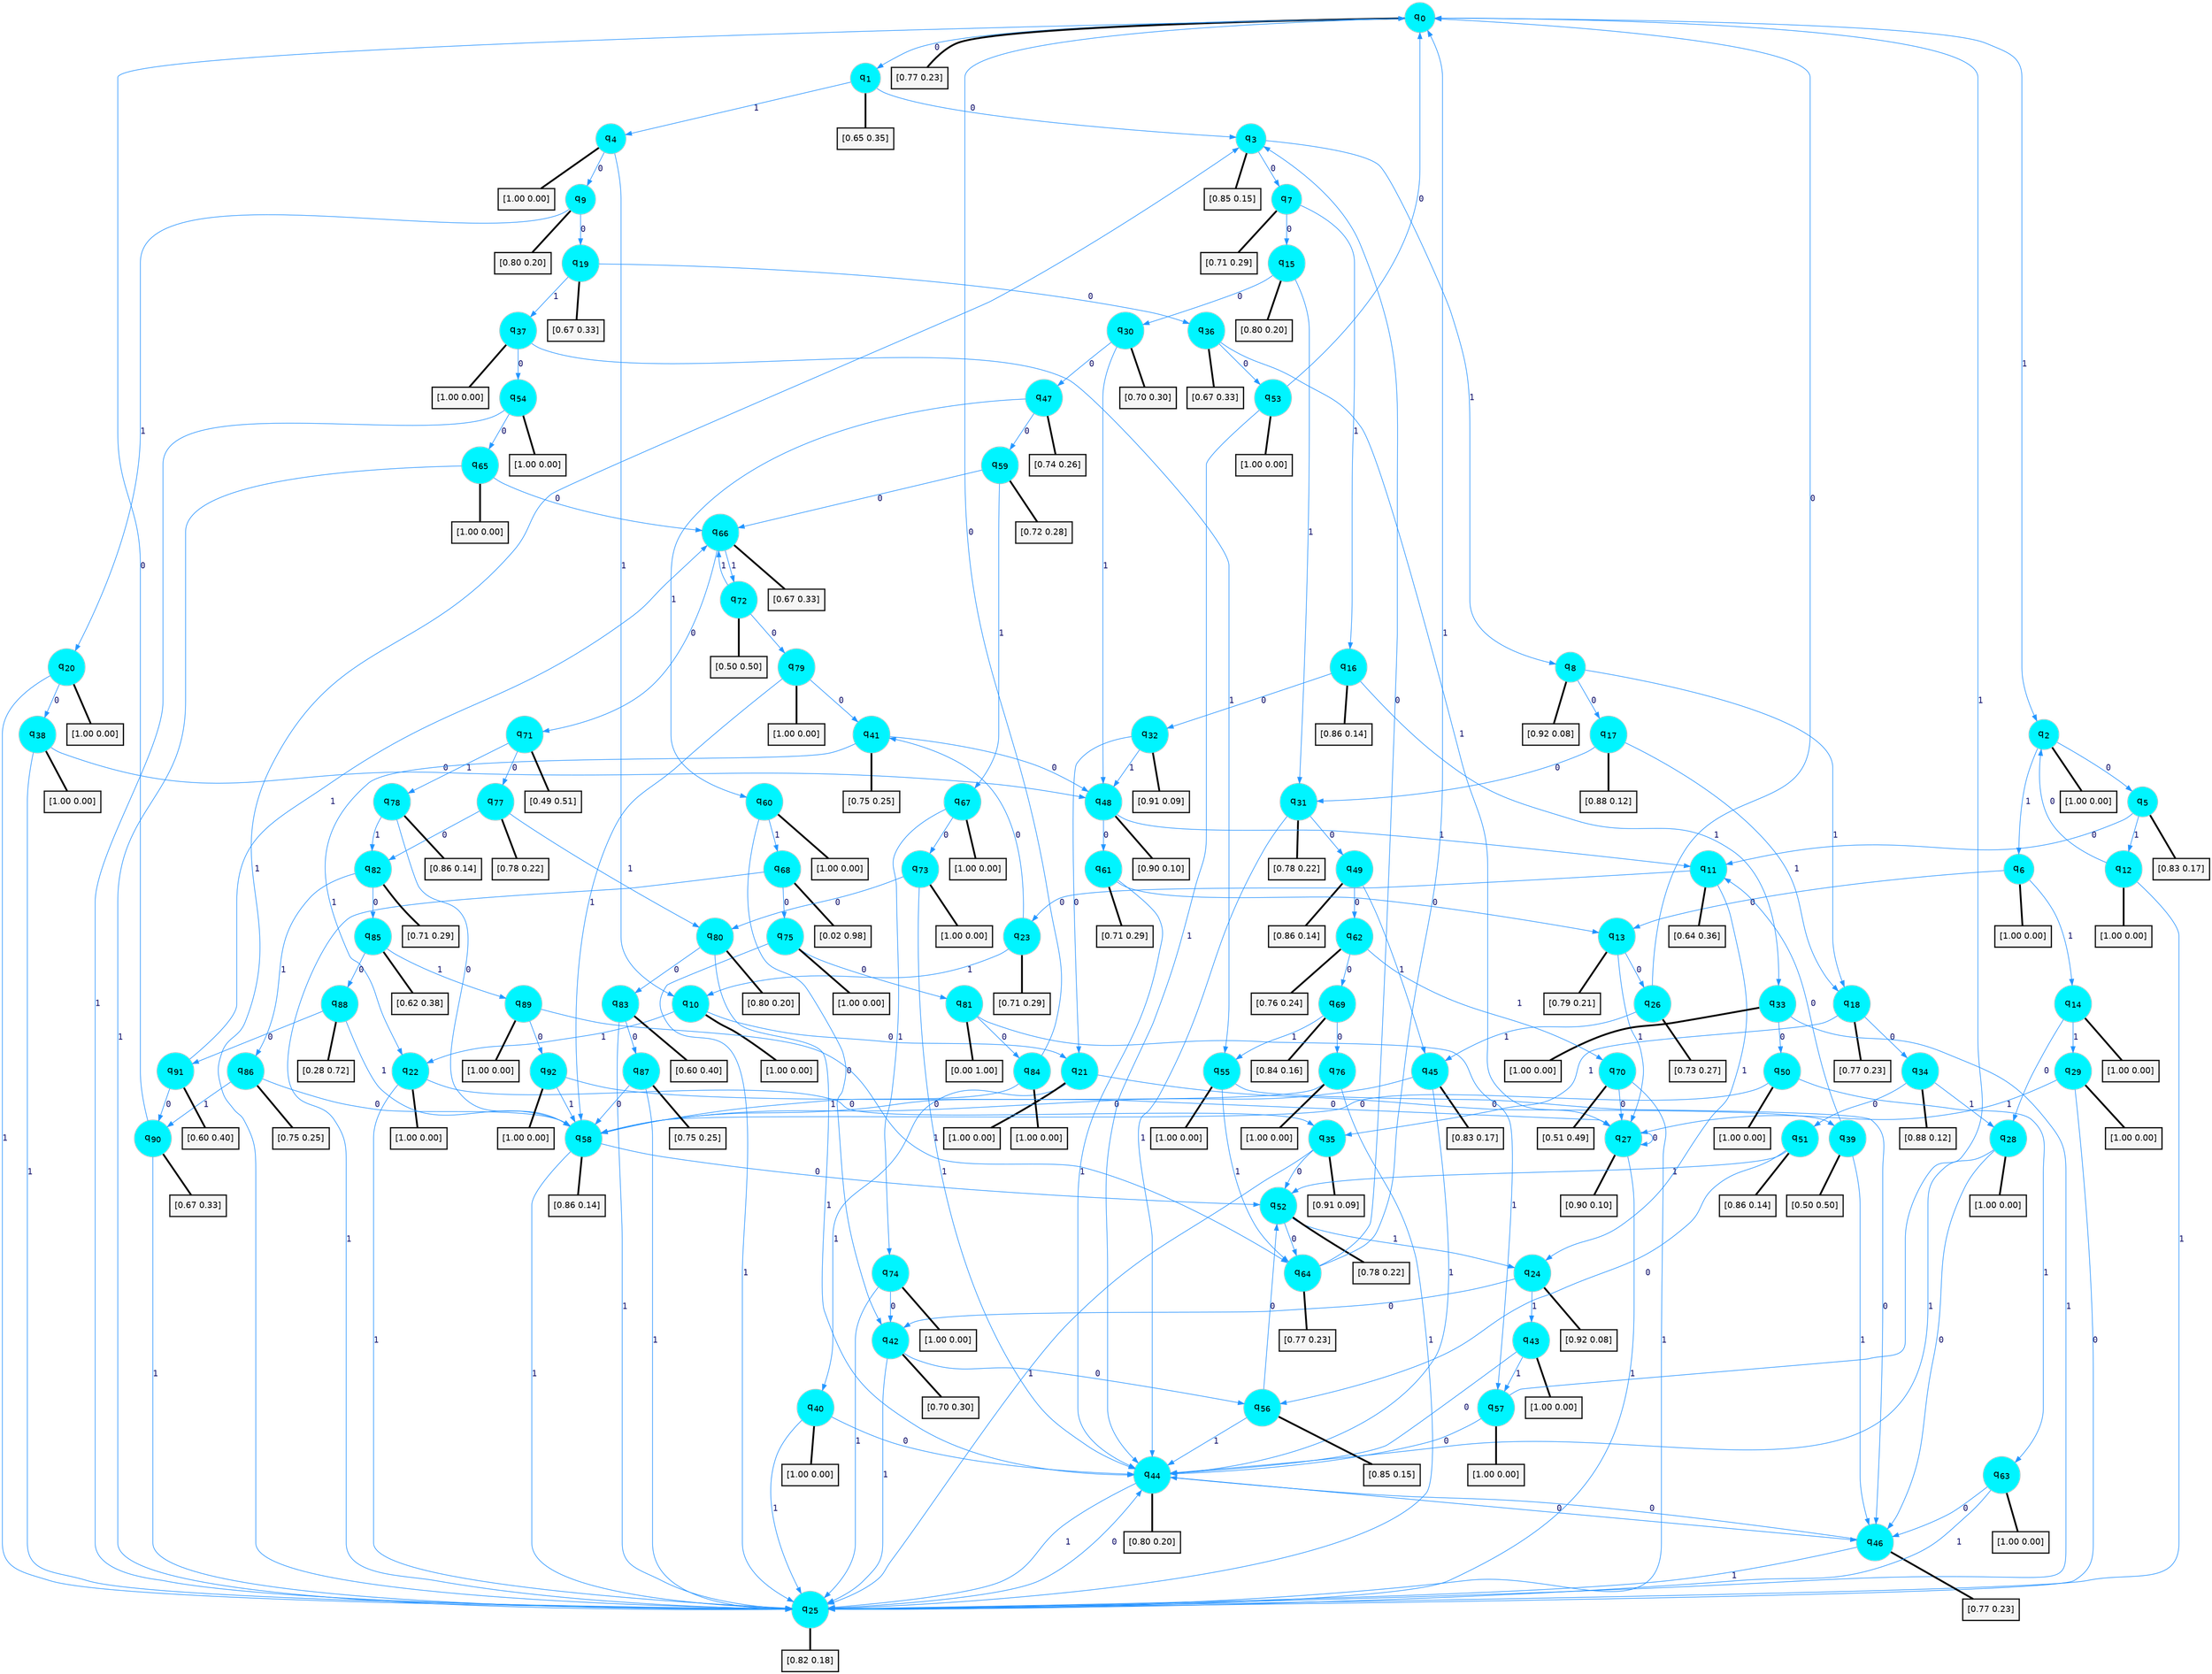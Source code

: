 digraph G {
graph [
bgcolor=transparent, dpi=300, rankdir=TD, size="40,25"];
node [
color=gray, fillcolor=turquoise1, fontcolor=black, fontname=Helvetica, fontsize=16, fontweight=bold, shape=circle, style=filled];
edge [
arrowsize=1, color=dodgerblue1, fontcolor=midnightblue, fontname=courier, fontweight=bold, penwidth=1, style=solid, weight=20];
0[label=<q<SUB>0</SUB>>];
1[label=<q<SUB>1</SUB>>];
2[label=<q<SUB>2</SUB>>];
3[label=<q<SUB>3</SUB>>];
4[label=<q<SUB>4</SUB>>];
5[label=<q<SUB>5</SUB>>];
6[label=<q<SUB>6</SUB>>];
7[label=<q<SUB>7</SUB>>];
8[label=<q<SUB>8</SUB>>];
9[label=<q<SUB>9</SUB>>];
10[label=<q<SUB>10</SUB>>];
11[label=<q<SUB>11</SUB>>];
12[label=<q<SUB>12</SUB>>];
13[label=<q<SUB>13</SUB>>];
14[label=<q<SUB>14</SUB>>];
15[label=<q<SUB>15</SUB>>];
16[label=<q<SUB>16</SUB>>];
17[label=<q<SUB>17</SUB>>];
18[label=<q<SUB>18</SUB>>];
19[label=<q<SUB>19</SUB>>];
20[label=<q<SUB>20</SUB>>];
21[label=<q<SUB>21</SUB>>];
22[label=<q<SUB>22</SUB>>];
23[label=<q<SUB>23</SUB>>];
24[label=<q<SUB>24</SUB>>];
25[label=<q<SUB>25</SUB>>];
26[label=<q<SUB>26</SUB>>];
27[label=<q<SUB>27</SUB>>];
28[label=<q<SUB>28</SUB>>];
29[label=<q<SUB>29</SUB>>];
30[label=<q<SUB>30</SUB>>];
31[label=<q<SUB>31</SUB>>];
32[label=<q<SUB>32</SUB>>];
33[label=<q<SUB>33</SUB>>];
34[label=<q<SUB>34</SUB>>];
35[label=<q<SUB>35</SUB>>];
36[label=<q<SUB>36</SUB>>];
37[label=<q<SUB>37</SUB>>];
38[label=<q<SUB>38</SUB>>];
39[label=<q<SUB>39</SUB>>];
40[label=<q<SUB>40</SUB>>];
41[label=<q<SUB>41</SUB>>];
42[label=<q<SUB>42</SUB>>];
43[label=<q<SUB>43</SUB>>];
44[label=<q<SUB>44</SUB>>];
45[label=<q<SUB>45</SUB>>];
46[label=<q<SUB>46</SUB>>];
47[label=<q<SUB>47</SUB>>];
48[label=<q<SUB>48</SUB>>];
49[label=<q<SUB>49</SUB>>];
50[label=<q<SUB>50</SUB>>];
51[label=<q<SUB>51</SUB>>];
52[label=<q<SUB>52</SUB>>];
53[label=<q<SUB>53</SUB>>];
54[label=<q<SUB>54</SUB>>];
55[label=<q<SUB>55</SUB>>];
56[label=<q<SUB>56</SUB>>];
57[label=<q<SUB>57</SUB>>];
58[label=<q<SUB>58</SUB>>];
59[label=<q<SUB>59</SUB>>];
60[label=<q<SUB>60</SUB>>];
61[label=<q<SUB>61</SUB>>];
62[label=<q<SUB>62</SUB>>];
63[label=<q<SUB>63</SUB>>];
64[label=<q<SUB>64</SUB>>];
65[label=<q<SUB>65</SUB>>];
66[label=<q<SUB>66</SUB>>];
67[label=<q<SUB>67</SUB>>];
68[label=<q<SUB>68</SUB>>];
69[label=<q<SUB>69</SUB>>];
70[label=<q<SUB>70</SUB>>];
71[label=<q<SUB>71</SUB>>];
72[label=<q<SUB>72</SUB>>];
73[label=<q<SUB>73</SUB>>];
74[label=<q<SUB>74</SUB>>];
75[label=<q<SUB>75</SUB>>];
76[label=<q<SUB>76</SUB>>];
77[label=<q<SUB>77</SUB>>];
78[label=<q<SUB>78</SUB>>];
79[label=<q<SUB>79</SUB>>];
80[label=<q<SUB>80</SUB>>];
81[label=<q<SUB>81</SUB>>];
82[label=<q<SUB>82</SUB>>];
83[label=<q<SUB>83</SUB>>];
84[label=<q<SUB>84</SUB>>];
85[label=<q<SUB>85</SUB>>];
86[label=<q<SUB>86</SUB>>];
87[label=<q<SUB>87</SUB>>];
88[label=<q<SUB>88</SUB>>];
89[label=<q<SUB>89</SUB>>];
90[label=<q<SUB>90</SUB>>];
91[label=<q<SUB>91</SUB>>];
92[label=<q<SUB>92</SUB>>];
93[label="[0.77 0.23]", shape=box,fontcolor=black, fontname=Helvetica, fontsize=14, penwidth=2, fillcolor=whitesmoke,color=black];
94[label="[0.65 0.35]", shape=box,fontcolor=black, fontname=Helvetica, fontsize=14, penwidth=2, fillcolor=whitesmoke,color=black];
95[label="[1.00 0.00]", shape=box,fontcolor=black, fontname=Helvetica, fontsize=14, penwidth=2, fillcolor=whitesmoke,color=black];
96[label="[0.85 0.15]", shape=box,fontcolor=black, fontname=Helvetica, fontsize=14, penwidth=2, fillcolor=whitesmoke,color=black];
97[label="[1.00 0.00]", shape=box,fontcolor=black, fontname=Helvetica, fontsize=14, penwidth=2, fillcolor=whitesmoke,color=black];
98[label="[0.83 0.17]", shape=box,fontcolor=black, fontname=Helvetica, fontsize=14, penwidth=2, fillcolor=whitesmoke,color=black];
99[label="[1.00 0.00]", shape=box,fontcolor=black, fontname=Helvetica, fontsize=14, penwidth=2, fillcolor=whitesmoke,color=black];
100[label="[0.71 0.29]", shape=box,fontcolor=black, fontname=Helvetica, fontsize=14, penwidth=2, fillcolor=whitesmoke,color=black];
101[label="[0.92 0.08]", shape=box,fontcolor=black, fontname=Helvetica, fontsize=14, penwidth=2, fillcolor=whitesmoke,color=black];
102[label="[0.80 0.20]", shape=box,fontcolor=black, fontname=Helvetica, fontsize=14, penwidth=2, fillcolor=whitesmoke,color=black];
103[label="[1.00 0.00]", shape=box,fontcolor=black, fontname=Helvetica, fontsize=14, penwidth=2, fillcolor=whitesmoke,color=black];
104[label="[0.64 0.36]", shape=box,fontcolor=black, fontname=Helvetica, fontsize=14, penwidth=2, fillcolor=whitesmoke,color=black];
105[label="[1.00 0.00]", shape=box,fontcolor=black, fontname=Helvetica, fontsize=14, penwidth=2, fillcolor=whitesmoke,color=black];
106[label="[0.79 0.21]", shape=box,fontcolor=black, fontname=Helvetica, fontsize=14, penwidth=2, fillcolor=whitesmoke,color=black];
107[label="[1.00 0.00]", shape=box,fontcolor=black, fontname=Helvetica, fontsize=14, penwidth=2, fillcolor=whitesmoke,color=black];
108[label="[0.80 0.20]", shape=box,fontcolor=black, fontname=Helvetica, fontsize=14, penwidth=2, fillcolor=whitesmoke,color=black];
109[label="[0.86 0.14]", shape=box,fontcolor=black, fontname=Helvetica, fontsize=14, penwidth=2, fillcolor=whitesmoke,color=black];
110[label="[0.88 0.12]", shape=box,fontcolor=black, fontname=Helvetica, fontsize=14, penwidth=2, fillcolor=whitesmoke,color=black];
111[label="[0.77 0.23]", shape=box,fontcolor=black, fontname=Helvetica, fontsize=14, penwidth=2, fillcolor=whitesmoke,color=black];
112[label="[0.67 0.33]", shape=box,fontcolor=black, fontname=Helvetica, fontsize=14, penwidth=2, fillcolor=whitesmoke,color=black];
113[label="[1.00 0.00]", shape=box,fontcolor=black, fontname=Helvetica, fontsize=14, penwidth=2, fillcolor=whitesmoke,color=black];
114[label="[1.00 0.00]", shape=box,fontcolor=black, fontname=Helvetica, fontsize=14, penwidth=2, fillcolor=whitesmoke,color=black];
115[label="[1.00 0.00]", shape=box,fontcolor=black, fontname=Helvetica, fontsize=14, penwidth=2, fillcolor=whitesmoke,color=black];
116[label="[0.71 0.29]", shape=box,fontcolor=black, fontname=Helvetica, fontsize=14, penwidth=2, fillcolor=whitesmoke,color=black];
117[label="[0.92 0.08]", shape=box,fontcolor=black, fontname=Helvetica, fontsize=14, penwidth=2, fillcolor=whitesmoke,color=black];
118[label="[0.82 0.18]", shape=box,fontcolor=black, fontname=Helvetica, fontsize=14, penwidth=2, fillcolor=whitesmoke,color=black];
119[label="[0.73 0.27]", shape=box,fontcolor=black, fontname=Helvetica, fontsize=14, penwidth=2, fillcolor=whitesmoke,color=black];
120[label="[0.90 0.10]", shape=box,fontcolor=black, fontname=Helvetica, fontsize=14, penwidth=2, fillcolor=whitesmoke,color=black];
121[label="[1.00 0.00]", shape=box,fontcolor=black, fontname=Helvetica, fontsize=14, penwidth=2, fillcolor=whitesmoke,color=black];
122[label="[1.00 0.00]", shape=box,fontcolor=black, fontname=Helvetica, fontsize=14, penwidth=2, fillcolor=whitesmoke,color=black];
123[label="[0.70 0.30]", shape=box,fontcolor=black, fontname=Helvetica, fontsize=14, penwidth=2, fillcolor=whitesmoke,color=black];
124[label="[0.78 0.22]", shape=box,fontcolor=black, fontname=Helvetica, fontsize=14, penwidth=2, fillcolor=whitesmoke,color=black];
125[label="[0.91 0.09]", shape=box,fontcolor=black, fontname=Helvetica, fontsize=14, penwidth=2, fillcolor=whitesmoke,color=black];
126[label="[1.00 0.00]", shape=box,fontcolor=black, fontname=Helvetica, fontsize=14, penwidth=2, fillcolor=whitesmoke,color=black];
127[label="[0.88 0.12]", shape=box,fontcolor=black, fontname=Helvetica, fontsize=14, penwidth=2, fillcolor=whitesmoke,color=black];
128[label="[0.91 0.09]", shape=box,fontcolor=black, fontname=Helvetica, fontsize=14, penwidth=2, fillcolor=whitesmoke,color=black];
129[label="[0.67 0.33]", shape=box,fontcolor=black, fontname=Helvetica, fontsize=14, penwidth=2, fillcolor=whitesmoke,color=black];
130[label="[1.00 0.00]", shape=box,fontcolor=black, fontname=Helvetica, fontsize=14, penwidth=2, fillcolor=whitesmoke,color=black];
131[label="[1.00 0.00]", shape=box,fontcolor=black, fontname=Helvetica, fontsize=14, penwidth=2, fillcolor=whitesmoke,color=black];
132[label="[0.50 0.50]", shape=box,fontcolor=black, fontname=Helvetica, fontsize=14, penwidth=2, fillcolor=whitesmoke,color=black];
133[label="[1.00 0.00]", shape=box,fontcolor=black, fontname=Helvetica, fontsize=14, penwidth=2, fillcolor=whitesmoke,color=black];
134[label="[0.75 0.25]", shape=box,fontcolor=black, fontname=Helvetica, fontsize=14, penwidth=2, fillcolor=whitesmoke,color=black];
135[label="[0.70 0.30]", shape=box,fontcolor=black, fontname=Helvetica, fontsize=14, penwidth=2, fillcolor=whitesmoke,color=black];
136[label="[1.00 0.00]", shape=box,fontcolor=black, fontname=Helvetica, fontsize=14, penwidth=2, fillcolor=whitesmoke,color=black];
137[label="[0.80 0.20]", shape=box,fontcolor=black, fontname=Helvetica, fontsize=14, penwidth=2, fillcolor=whitesmoke,color=black];
138[label="[0.83 0.17]", shape=box,fontcolor=black, fontname=Helvetica, fontsize=14, penwidth=2, fillcolor=whitesmoke,color=black];
139[label="[0.77 0.23]", shape=box,fontcolor=black, fontname=Helvetica, fontsize=14, penwidth=2, fillcolor=whitesmoke,color=black];
140[label="[0.74 0.26]", shape=box,fontcolor=black, fontname=Helvetica, fontsize=14, penwidth=2, fillcolor=whitesmoke,color=black];
141[label="[0.90 0.10]", shape=box,fontcolor=black, fontname=Helvetica, fontsize=14, penwidth=2, fillcolor=whitesmoke,color=black];
142[label="[0.86 0.14]", shape=box,fontcolor=black, fontname=Helvetica, fontsize=14, penwidth=2, fillcolor=whitesmoke,color=black];
143[label="[1.00 0.00]", shape=box,fontcolor=black, fontname=Helvetica, fontsize=14, penwidth=2, fillcolor=whitesmoke,color=black];
144[label="[0.86 0.14]", shape=box,fontcolor=black, fontname=Helvetica, fontsize=14, penwidth=2, fillcolor=whitesmoke,color=black];
145[label="[0.78 0.22]", shape=box,fontcolor=black, fontname=Helvetica, fontsize=14, penwidth=2, fillcolor=whitesmoke,color=black];
146[label="[1.00 0.00]", shape=box,fontcolor=black, fontname=Helvetica, fontsize=14, penwidth=2, fillcolor=whitesmoke,color=black];
147[label="[1.00 0.00]", shape=box,fontcolor=black, fontname=Helvetica, fontsize=14, penwidth=2, fillcolor=whitesmoke,color=black];
148[label="[1.00 0.00]", shape=box,fontcolor=black, fontname=Helvetica, fontsize=14, penwidth=2, fillcolor=whitesmoke,color=black];
149[label="[0.85 0.15]", shape=box,fontcolor=black, fontname=Helvetica, fontsize=14, penwidth=2, fillcolor=whitesmoke,color=black];
150[label="[1.00 0.00]", shape=box,fontcolor=black, fontname=Helvetica, fontsize=14, penwidth=2, fillcolor=whitesmoke,color=black];
151[label="[0.86 0.14]", shape=box,fontcolor=black, fontname=Helvetica, fontsize=14, penwidth=2, fillcolor=whitesmoke,color=black];
152[label="[0.72 0.28]", shape=box,fontcolor=black, fontname=Helvetica, fontsize=14, penwidth=2, fillcolor=whitesmoke,color=black];
153[label="[1.00 0.00]", shape=box,fontcolor=black, fontname=Helvetica, fontsize=14, penwidth=2, fillcolor=whitesmoke,color=black];
154[label="[0.71 0.29]", shape=box,fontcolor=black, fontname=Helvetica, fontsize=14, penwidth=2, fillcolor=whitesmoke,color=black];
155[label="[0.76 0.24]", shape=box,fontcolor=black, fontname=Helvetica, fontsize=14, penwidth=2, fillcolor=whitesmoke,color=black];
156[label="[1.00 0.00]", shape=box,fontcolor=black, fontname=Helvetica, fontsize=14, penwidth=2, fillcolor=whitesmoke,color=black];
157[label="[0.77 0.23]", shape=box,fontcolor=black, fontname=Helvetica, fontsize=14, penwidth=2, fillcolor=whitesmoke,color=black];
158[label="[1.00 0.00]", shape=box,fontcolor=black, fontname=Helvetica, fontsize=14, penwidth=2, fillcolor=whitesmoke,color=black];
159[label="[0.67 0.33]", shape=box,fontcolor=black, fontname=Helvetica, fontsize=14, penwidth=2, fillcolor=whitesmoke,color=black];
160[label="[1.00 0.00]", shape=box,fontcolor=black, fontname=Helvetica, fontsize=14, penwidth=2, fillcolor=whitesmoke,color=black];
161[label="[0.02 0.98]", shape=box,fontcolor=black, fontname=Helvetica, fontsize=14, penwidth=2, fillcolor=whitesmoke,color=black];
162[label="[0.84 0.16]", shape=box,fontcolor=black, fontname=Helvetica, fontsize=14, penwidth=2, fillcolor=whitesmoke,color=black];
163[label="[0.51 0.49]", shape=box,fontcolor=black, fontname=Helvetica, fontsize=14, penwidth=2, fillcolor=whitesmoke,color=black];
164[label="[0.49 0.51]", shape=box,fontcolor=black, fontname=Helvetica, fontsize=14, penwidth=2, fillcolor=whitesmoke,color=black];
165[label="[0.50 0.50]", shape=box,fontcolor=black, fontname=Helvetica, fontsize=14, penwidth=2, fillcolor=whitesmoke,color=black];
166[label="[1.00 0.00]", shape=box,fontcolor=black, fontname=Helvetica, fontsize=14, penwidth=2, fillcolor=whitesmoke,color=black];
167[label="[1.00 0.00]", shape=box,fontcolor=black, fontname=Helvetica, fontsize=14, penwidth=2, fillcolor=whitesmoke,color=black];
168[label="[1.00 0.00]", shape=box,fontcolor=black, fontname=Helvetica, fontsize=14, penwidth=2, fillcolor=whitesmoke,color=black];
169[label="[1.00 0.00]", shape=box,fontcolor=black, fontname=Helvetica, fontsize=14, penwidth=2, fillcolor=whitesmoke,color=black];
170[label="[0.78 0.22]", shape=box,fontcolor=black, fontname=Helvetica, fontsize=14, penwidth=2, fillcolor=whitesmoke,color=black];
171[label="[0.86 0.14]", shape=box,fontcolor=black, fontname=Helvetica, fontsize=14, penwidth=2, fillcolor=whitesmoke,color=black];
172[label="[1.00 0.00]", shape=box,fontcolor=black, fontname=Helvetica, fontsize=14, penwidth=2, fillcolor=whitesmoke,color=black];
173[label="[0.80 0.20]", shape=box,fontcolor=black, fontname=Helvetica, fontsize=14, penwidth=2, fillcolor=whitesmoke,color=black];
174[label="[0.00 1.00]", shape=box,fontcolor=black, fontname=Helvetica, fontsize=14, penwidth=2, fillcolor=whitesmoke,color=black];
175[label="[0.71 0.29]", shape=box,fontcolor=black, fontname=Helvetica, fontsize=14, penwidth=2, fillcolor=whitesmoke,color=black];
176[label="[0.60 0.40]", shape=box,fontcolor=black, fontname=Helvetica, fontsize=14, penwidth=2, fillcolor=whitesmoke,color=black];
177[label="[1.00 0.00]", shape=box,fontcolor=black, fontname=Helvetica, fontsize=14, penwidth=2, fillcolor=whitesmoke,color=black];
178[label="[0.62 0.38]", shape=box,fontcolor=black, fontname=Helvetica, fontsize=14, penwidth=2, fillcolor=whitesmoke,color=black];
179[label="[0.75 0.25]", shape=box,fontcolor=black, fontname=Helvetica, fontsize=14, penwidth=2, fillcolor=whitesmoke,color=black];
180[label="[0.75 0.25]", shape=box,fontcolor=black, fontname=Helvetica, fontsize=14, penwidth=2, fillcolor=whitesmoke,color=black];
181[label="[0.28 0.72]", shape=box,fontcolor=black, fontname=Helvetica, fontsize=14, penwidth=2, fillcolor=whitesmoke,color=black];
182[label="[1.00 0.00]", shape=box,fontcolor=black, fontname=Helvetica, fontsize=14, penwidth=2, fillcolor=whitesmoke,color=black];
183[label="[0.67 0.33]", shape=box,fontcolor=black, fontname=Helvetica, fontsize=14, penwidth=2, fillcolor=whitesmoke,color=black];
184[label="[0.60 0.40]", shape=box,fontcolor=black, fontname=Helvetica, fontsize=14, penwidth=2, fillcolor=whitesmoke,color=black];
185[label="[1.00 0.00]", shape=box,fontcolor=black, fontname=Helvetica, fontsize=14, penwidth=2, fillcolor=whitesmoke,color=black];
0->1 [label=0];
0->2 [label=1];
0->93 [arrowhead=none, penwidth=3,color=black];
1->3 [label=0];
1->4 [label=1];
1->94 [arrowhead=none, penwidth=3,color=black];
2->5 [label=0];
2->6 [label=1];
2->95 [arrowhead=none, penwidth=3,color=black];
3->7 [label=0];
3->8 [label=1];
3->96 [arrowhead=none, penwidth=3,color=black];
4->9 [label=0];
4->10 [label=1];
4->97 [arrowhead=none, penwidth=3,color=black];
5->11 [label=0];
5->12 [label=1];
5->98 [arrowhead=none, penwidth=3,color=black];
6->13 [label=0];
6->14 [label=1];
6->99 [arrowhead=none, penwidth=3,color=black];
7->15 [label=0];
7->16 [label=1];
7->100 [arrowhead=none, penwidth=3,color=black];
8->17 [label=0];
8->18 [label=1];
8->101 [arrowhead=none, penwidth=3,color=black];
9->19 [label=0];
9->20 [label=1];
9->102 [arrowhead=none, penwidth=3,color=black];
10->21 [label=0];
10->22 [label=1];
10->103 [arrowhead=none, penwidth=3,color=black];
11->23 [label=0];
11->24 [label=1];
11->104 [arrowhead=none, penwidth=3,color=black];
12->2 [label=0];
12->25 [label=1];
12->105 [arrowhead=none, penwidth=3,color=black];
13->26 [label=0];
13->27 [label=1];
13->106 [arrowhead=none, penwidth=3,color=black];
14->28 [label=0];
14->29 [label=1];
14->107 [arrowhead=none, penwidth=3,color=black];
15->30 [label=0];
15->31 [label=1];
15->108 [arrowhead=none, penwidth=3,color=black];
16->32 [label=0];
16->33 [label=1];
16->109 [arrowhead=none, penwidth=3,color=black];
17->31 [label=0];
17->18 [label=1];
17->110 [arrowhead=none, penwidth=3,color=black];
18->34 [label=0];
18->35 [label=1];
18->111 [arrowhead=none, penwidth=3,color=black];
19->36 [label=0];
19->37 [label=1];
19->112 [arrowhead=none, penwidth=3,color=black];
20->38 [label=0];
20->25 [label=1];
20->113 [arrowhead=none, penwidth=3,color=black];
21->39 [label=0];
21->40 [label=1];
21->114 [arrowhead=none, penwidth=3,color=black];
22->35 [label=0];
22->25 [label=1];
22->115 [arrowhead=none, penwidth=3,color=black];
23->41 [label=0];
23->10 [label=1];
23->116 [arrowhead=none, penwidth=3,color=black];
24->42 [label=0];
24->43 [label=1];
24->117 [arrowhead=none, penwidth=3,color=black];
25->44 [label=0];
25->3 [label=1];
25->118 [arrowhead=none, penwidth=3,color=black];
26->0 [label=0];
26->45 [label=1];
26->119 [arrowhead=none, penwidth=3,color=black];
27->27 [label=0];
27->25 [label=1];
27->120 [arrowhead=none, penwidth=3,color=black];
28->46 [label=0];
28->44 [label=1];
28->121 [arrowhead=none, penwidth=3,color=black];
29->25 [label=0];
29->27 [label=1];
29->122 [arrowhead=none, penwidth=3,color=black];
30->47 [label=0];
30->48 [label=1];
30->123 [arrowhead=none, penwidth=3,color=black];
31->49 [label=0];
31->44 [label=1];
31->124 [arrowhead=none, penwidth=3,color=black];
32->21 [label=0];
32->48 [label=1];
32->125 [arrowhead=none, penwidth=3,color=black];
33->50 [label=0];
33->25 [label=1];
33->126 [arrowhead=none, penwidth=3,color=black];
34->51 [label=0];
34->28 [label=1];
34->127 [arrowhead=none, penwidth=3,color=black];
35->52 [label=0];
35->25 [label=1];
35->128 [arrowhead=none, penwidth=3,color=black];
36->53 [label=0];
36->27 [label=1];
36->129 [arrowhead=none, penwidth=3,color=black];
37->54 [label=0];
37->55 [label=1];
37->130 [arrowhead=none, penwidth=3,color=black];
38->48 [label=0];
38->25 [label=1];
38->131 [arrowhead=none, penwidth=3,color=black];
39->11 [label=0];
39->46 [label=1];
39->132 [arrowhead=none, penwidth=3,color=black];
40->44 [label=0];
40->25 [label=1];
40->133 [arrowhead=none, penwidth=3,color=black];
41->48 [label=0];
41->22 [label=1];
41->134 [arrowhead=none, penwidth=3,color=black];
42->56 [label=0];
42->25 [label=1];
42->135 [arrowhead=none, penwidth=3,color=black];
43->44 [label=0];
43->57 [label=1];
43->136 [arrowhead=none, penwidth=3,color=black];
44->46 [label=0];
44->25 [label=1];
44->137 [arrowhead=none, penwidth=3,color=black];
45->58 [label=0];
45->44 [label=1];
45->138 [arrowhead=none, penwidth=3,color=black];
46->44 [label=0];
46->25 [label=1];
46->139 [arrowhead=none, penwidth=3,color=black];
47->59 [label=0];
47->60 [label=1];
47->140 [arrowhead=none, penwidth=3,color=black];
48->61 [label=0];
48->11 [label=1];
48->141 [arrowhead=none, penwidth=3,color=black];
49->62 [label=0];
49->45 [label=1];
49->142 [arrowhead=none, penwidth=3,color=black];
50->58 [label=0];
50->63 [label=1];
50->143 [arrowhead=none, penwidth=3,color=black];
51->56 [label=0];
51->52 [label=1];
51->144 [arrowhead=none, penwidth=3,color=black];
52->64 [label=0];
52->24 [label=1];
52->145 [arrowhead=none, penwidth=3,color=black];
53->0 [label=0];
53->44 [label=1];
53->146 [arrowhead=none, penwidth=3,color=black];
54->65 [label=0];
54->25 [label=1];
54->147 [arrowhead=none, penwidth=3,color=black];
55->46 [label=0];
55->64 [label=1];
55->148 [arrowhead=none, penwidth=3,color=black];
56->52 [label=0];
56->44 [label=1];
56->149 [arrowhead=none, penwidth=3,color=black];
57->44 [label=0];
57->0 [label=1];
57->150 [arrowhead=none, penwidth=3,color=black];
58->52 [label=0];
58->25 [label=1];
58->151 [arrowhead=none, penwidth=3,color=black];
59->66 [label=0];
59->67 [label=1];
59->152 [arrowhead=none, penwidth=3,color=black];
60->42 [label=0];
60->68 [label=1];
60->153 [arrowhead=none, penwidth=3,color=black];
61->13 [label=0];
61->44 [label=1];
61->154 [arrowhead=none, penwidth=3,color=black];
62->69 [label=0];
62->70 [label=1];
62->155 [arrowhead=none, penwidth=3,color=black];
63->46 [label=0];
63->25 [label=1];
63->156 [arrowhead=none, penwidth=3,color=black];
64->3 [label=0];
64->0 [label=1];
64->157 [arrowhead=none, penwidth=3,color=black];
65->66 [label=0];
65->25 [label=1];
65->158 [arrowhead=none, penwidth=3,color=black];
66->71 [label=0];
66->72 [label=1];
66->159 [arrowhead=none, penwidth=3,color=black];
67->73 [label=0];
67->74 [label=1];
67->160 [arrowhead=none, penwidth=3,color=black];
68->75 [label=0];
68->25 [label=1];
68->161 [arrowhead=none, penwidth=3,color=black];
69->76 [label=0];
69->55 [label=1];
69->162 [arrowhead=none, penwidth=3,color=black];
70->27 [label=0];
70->25 [label=1];
70->163 [arrowhead=none, penwidth=3,color=black];
71->77 [label=0];
71->78 [label=1];
71->164 [arrowhead=none, penwidth=3,color=black];
72->79 [label=0];
72->66 [label=1];
72->165 [arrowhead=none, penwidth=3,color=black];
73->80 [label=0];
73->44 [label=1];
73->166 [arrowhead=none, penwidth=3,color=black];
74->42 [label=0];
74->25 [label=1];
74->167 [arrowhead=none, penwidth=3,color=black];
75->81 [label=0];
75->25 [label=1];
75->168 [arrowhead=none, penwidth=3,color=black];
76->58 [label=0];
76->25 [label=1];
76->169 [arrowhead=none, penwidth=3,color=black];
77->82 [label=0];
77->80 [label=1];
77->170 [arrowhead=none, penwidth=3,color=black];
78->58 [label=0];
78->82 [label=1];
78->171 [arrowhead=none, penwidth=3,color=black];
79->41 [label=0];
79->58 [label=1];
79->172 [arrowhead=none, penwidth=3,color=black];
80->83 [label=0];
80->44 [label=1];
80->173 [arrowhead=none, penwidth=3,color=black];
81->84 [label=0];
81->57 [label=1];
81->174 [arrowhead=none, penwidth=3,color=black];
82->85 [label=0];
82->86 [label=1];
82->175 [arrowhead=none, penwidth=3,color=black];
83->87 [label=0];
83->25 [label=1];
83->176 [arrowhead=none, penwidth=3,color=black];
84->0 [label=0];
84->58 [label=1];
84->177 [arrowhead=none, penwidth=3,color=black];
85->88 [label=0];
85->89 [label=1];
85->178 [arrowhead=none, penwidth=3,color=black];
86->58 [label=0];
86->90 [label=1];
86->179 [arrowhead=none, penwidth=3,color=black];
87->58 [label=0];
87->25 [label=1];
87->180 [arrowhead=none, penwidth=3,color=black];
88->91 [label=0];
88->58 [label=1];
88->181 [arrowhead=none, penwidth=3,color=black];
89->92 [label=0];
89->64 [label=1];
89->182 [arrowhead=none, penwidth=3,color=black];
90->0 [label=0];
90->25 [label=1];
90->183 [arrowhead=none, penwidth=3,color=black];
91->90 [label=0];
91->66 [label=1];
91->184 [arrowhead=none, penwidth=3,color=black];
92->27 [label=0];
92->58 [label=1];
92->185 [arrowhead=none, penwidth=3,color=black];
}
